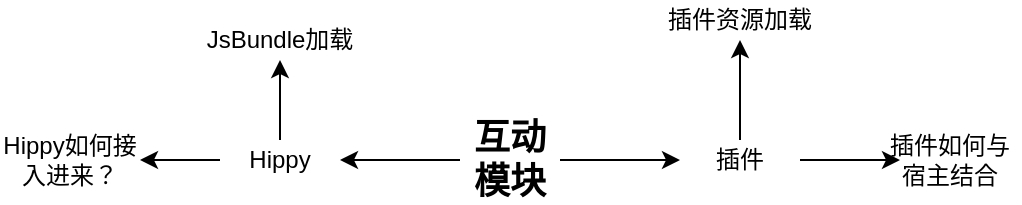 <mxfile version="14.1.7" type="github" pages="2">
  <diagram id="qC_K9gjt1gigpBQnpuNw" name="互动模块">
    <mxGraphModel dx="502" dy="258" grid="1" gridSize="10" guides="1" tooltips="1" connect="1" arrows="1" fold="1" page="1" pageScale="1" pageWidth="827" pageHeight="1169" math="0" shadow="0">
      <root>
        <mxCell id="0" />
        <mxCell id="1" parent="0" />
        <mxCell id="NYAbxYaSswCpOtI0FGMd-4" value="" style="edgeStyle=orthogonalEdgeStyle;rounded=0;orthogonalLoop=1;jettySize=auto;html=1;" edge="1" parent="1" source="NYAbxYaSswCpOtI0FGMd-2" target="NYAbxYaSswCpOtI0FGMd-3">
          <mxGeometry relative="1" as="geometry" />
        </mxCell>
        <mxCell id="NYAbxYaSswCpOtI0FGMd-6" value="" style="edgeStyle=orthogonalEdgeStyle;rounded=0;orthogonalLoop=1;jettySize=auto;html=1;" edge="1" parent="1" source="NYAbxYaSswCpOtI0FGMd-2" target="NYAbxYaSswCpOtI0FGMd-5">
          <mxGeometry relative="1" as="geometry" />
        </mxCell>
        <mxCell id="NYAbxYaSswCpOtI0FGMd-2" value="&lt;b&gt;&lt;font style=&quot;font-size: 18px&quot;&gt;互动模块&lt;/font&gt;&lt;/b&gt;" style="text;html=1;strokeColor=none;fillColor=#FFFFFF;align=center;verticalAlign=middle;whiteSpace=wrap;rounded=0;" vertex="1" parent="1">
          <mxGeometry x="380" y="370" width="50" height="20" as="geometry" />
        </mxCell>
        <mxCell id="NYAbxYaSswCpOtI0FGMd-10" value="" style="edgeStyle=orthogonalEdgeStyle;rounded=0;orthogonalLoop=1;jettySize=auto;html=1;" edge="1" parent="1" source="NYAbxYaSswCpOtI0FGMd-3" target="NYAbxYaSswCpOtI0FGMd-9">
          <mxGeometry relative="1" as="geometry" />
        </mxCell>
        <mxCell id="NYAbxYaSswCpOtI0FGMd-12" value="" style="edgeStyle=orthogonalEdgeStyle;rounded=0;orthogonalLoop=1;jettySize=auto;html=1;" edge="1" parent="1" source="NYAbxYaSswCpOtI0FGMd-3">
          <mxGeometry relative="1" as="geometry">
            <mxPoint x="600" y="380" as="targetPoint" />
          </mxGeometry>
        </mxCell>
        <mxCell id="NYAbxYaSswCpOtI0FGMd-3" value="插件" style="text;html=1;strokeColor=none;fillColor=none;align=center;verticalAlign=middle;whiteSpace=wrap;rounded=0;" vertex="1" parent="1">
          <mxGeometry x="490" y="370" width="60" height="20" as="geometry" />
        </mxCell>
        <mxCell id="NYAbxYaSswCpOtI0FGMd-16" value="" style="edgeStyle=orthogonalEdgeStyle;rounded=0;orthogonalLoop=1;jettySize=auto;html=1;" edge="1" parent="1" source="NYAbxYaSswCpOtI0FGMd-5" target="NYAbxYaSswCpOtI0FGMd-15">
          <mxGeometry relative="1" as="geometry" />
        </mxCell>
        <mxCell id="NYAbxYaSswCpOtI0FGMd-18" value="" style="edgeStyle=orthogonalEdgeStyle;rounded=0;orthogonalLoop=1;jettySize=auto;html=1;" edge="1" parent="1" source="NYAbxYaSswCpOtI0FGMd-5" target="NYAbxYaSswCpOtI0FGMd-17">
          <mxGeometry relative="1" as="geometry" />
        </mxCell>
        <mxCell id="NYAbxYaSswCpOtI0FGMd-5" value="Hippy" style="text;html=1;strokeColor=none;fillColor=none;align=center;verticalAlign=middle;whiteSpace=wrap;rounded=0;" vertex="1" parent="1">
          <mxGeometry x="260" y="370" width="60" height="20" as="geometry" />
        </mxCell>
        <mxCell id="NYAbxYaSswCpOtI0FGMd-9" value="插件资源加载" style="text;html=1;strokeColor=none;fillColor=none;align=center;verticalAlign=middle;whiteSpace=wrap;rounded=0;" vertex="1" parent="1">
          <mxGeometry x="480" y="300" width="80" height="20" as="geometry" />
        </mxCell>
        <mxCell id="NYAbxYaSswCpOtI0FGMd-11" value="插件如何与宿主结合" style="text;html=1;strokeColor=none;fillColor=none;align=center;verticalAlign=middle;whiteSpace=wrap;rounded=0;" vertex="1" parent="1">
          <mxGeometry x="590" y="370" width="70" height="20" as="geometry" />
        </mxCell>
        <mxCell id="NYAbxYaSswCpOtI0FGMd-15" value="JsBundle加载" style="text;html=1;strokeColor=none;fillColor=none;align=center;verticalAlign=middle;whiteSpace=wrap;rounded=0;" vertex="1" parent="1">
          <mxGeometry x="250" y="310" width="80" height="20" as="geometry" />
        </mxCell>
        <mxCell id="NYAbxYaSswCpOtI0FGMd-17" value="Hippy如何接入进来？" style="text;html=1;strokeColor=none;fillColor=none;align=center;verticalAlign=middle;whiteSpace=wrap;rounded=0;" vertex="1" parent="1">
          <mxGeometry x="150" y="370" width="70" height="20" as="geometry" />
        </mxCell>
      </root>
    </mxGraphModel>
  </diagram>
  <diagram id="bIzLzj-UFRNwpTFLTI3u" name="插件资源加载流程">
    <mxGraphModel dx="2068" dy="638" grid="1" gridSize="10" guides="1" tooltips="1" connect="1" arrows="1" fold="1" page="1" pageScale="1" pageWidth="827" pageHeight="1169" math="0" shadow="0">
      <root>
        <mxCell id="axepnt_GTg8Fryl20CL0-0" />
        <mxCell id="axepnt_GTg8Fryl20CL0-1" parent="axepnt_GTg8Fryl20CL0-0" />
        <mxCell id="1r_k0bCE_cAgq4FVFeth-37" style="edgeStyle=orthogonalEdgeStyle;rounded=0;orthogonalLoop=1;jettySize=auto;html=1;" edge="1" parent="axepnt_GTg8Fryl20CL0-1" source="axepnt_GTg8Fryl20CL0-13">
          <mxGeometry relative="1" as="geometry">
            <mxPoint x="490" y="480" as="targetPoint" />
          </mxGeometry>
        </mxCell>
        <mxCell id="axepnt_GTg8Fryl20CL0-13" value="RootTask" style="swimlane;fontStyle=1;align=center;verticalAlign=top;childLayout=stackLayout;horizontal=1;startSize=26;horizontalStack=0;resizeParent=1;resizeParentMax=0;resizeLast=0;collapsible=1;marginBottom=0;" parent="axepnt_GTg8Fryl20CL0-1" vertex="1">
          <mxGeometry x="450" y="390" width="80" height="30" as="geometry" />
        </mxCell>
        <mxCell id="axepnt_GTg8Fryl20CL0-15" value="" style="line;strokeWidth=1;fillColor=none;align=left;verticalAlign=middle;spacingTop=-1;spacingLeft=3;spacingRight=3;rotatable=0;labelPosition=right;points=[];portConstraint=eastwest;" parent="axepnt_GTg8Fryl20CL0-13" vertex="1">
          <mxGeometry y="26" width="80" height="4" as="geometry" />
        </mxCell>
        <mxCell id="1r_k0bCE_cAgq4FVFeth-36" style="edgeStyle=orthogonalEdgeStyle;rounded=0;orthogonalLoop=1;jettySize=auto;html=1;" edge="1" parent="axepnt_GTg8Fryl20CL0-1" source="axepnt_GTg8Fryl20CL0-17">
          <mxGeometry relative="1" as="geometry">
            <mxPoint x="75" y="480" as="targetPoint" />
          </mxGeometry>
        </mxCell>
        <mxCell id="axepnt_GTg8Fryl20CL0-17" value="ComponentPreloadTask" style="swimlane;fontStyle=1;align=center;verticalAlign=top;childLayout=stackLayout;horizontal=1;startSize=26;horizontalStack=0;resizeParent=1;resizeParentMax=0;resizeLast=0;collapsible=1;marginBottom=0;" parent="axepnt_GTg8Fryl20CL0-1" vertex="1">
          <mxGeometry y="555" width="150" height="30" as="geometry" />
        </mxCell>
        <mxCell id="axepnt_GTg8Fryl20CL0-18" value="" style="line;strokeWidth=1;fillColor=none;align=left;verticalAlign=middle;spacingTop=-1;spacingLeft=3;spacingRight=3;rotatable=0;labelPosition=right;points=[];portConstraint=eastwest;" parent="axepnt_GTg8Fryl20CL0-17" vertex="1">
          <mxGeometry y="26" width="150" height="4" as="geometry" />
        </mxCell>
        <mxCell id="1r_k0bCE_cAgq4FVFeth-33" style="edgeStyle=orthogonalEdgeStyle;rounded=0;orthogonalLoop=1;jettySize=auto;html=1;" edge="1" parent="axepnt_GTg8Fryl20CL0-1" source="axepnt_GTg8Fryl20CL0-21">
          <mxGeometry relative="1" as="geometry">
            <mxPoint x="330" y="480" as="targetPoint" />
          </mxGeometry>
        </mxCell>
        <mxCell id="axepnt_GTg8Fryl20CL0-21" value="ComponentConfig" style="swimlane;fontStyle=1;align=center;verticalAlign=top;childLayout=stackLayout;horizontal=1;startSize=26;horizontalStack=0;resizeParent=1;resizeParentMax=0;resizeLast=0;collapsible=1;marginBottom=0;" parent="axepnt_GTg8Fryl20CL0-1" vertex="1">
          <mxGeometry x="270" y="555" width="120" height="30" as="geometry" />
        </mxCell>
        <mxCell id="axepnt_GTg8Fryl20CL0-22" value="" style="line;strokeWidth=1;fillColor=none;align=left;verticalAlign=middle;spacingTop=-1;spacingLeft=3;spacingRight=3;rotatable=0;labelPosition=right;points=[];portConstraint=eastwest;" parent="axepnt_GTg8Fryl20CL0-21" vertex="1">
          <mxGeometry y="26" width="120" height="4" as="geometry" />
        </mxCell>
        <mxCell id="1r_k0bCE_cAgq4FVFeth-34" style="edgeStyle=orthogonalEdgeStyle;rounded=0;orthogonalLoop=1;jettySize=auto;html=1;" edge="1" parent="axepnt_GTg8Fryl20CL0-1" source="axepnt_GTg8Fryl20CL0-23">
          <mxGeometry relative="1" as="geometry">
            <mxPoint x="680" y="480" as="targetPoint" />
          </mxGeometry>
        </mxCell>
        <mxCell id="1r_k0bCE_cAgq4FVFeth-47" style="edgeStyle=orthogonalEdgeStyle;rounded=0;orthogonalLoop=1;jettySize=auto;html=1;" edge="1" parent="axepnt_GTg8Fryl20CL0-1" source="axepnt_GTg8Fryl20CL0-23">
          <mxGeometry relative="1" as="geometry">
            <mxPoint x="680" y="760" as="targetPoint" />
          </mxGeometry>
        </mxCell>
        <mxCell id="axepnt_GTg8Fryl20CL0-23" value="ComponentLoader" style="swimlane;fontStyle=1;align=center;verticalAlign=top;childLayout=stackLayout;horizontal=1;startSize=26;horizontalStack=0;resizeParent=1;resizeParentMax=0;resizeLast=0;collapsible=1;marginBottom=0;" parent="axepnt_GTg8Fryl20CL0-1" vertex="1">
          <mxGeometry x="620" y="555" width="120" height="30" as="geometry" />
        </mxCell>
        <mxCell id="1r_k0bCE_cAgq4FVFeth-38" style="edgeStyle=orthogonalEdgeStyle;rounded=0;orthogonalLoop=1;jettySize=auto;html=1;" edge="1" parent="axepnt_GTg8Fryl20CL0-1" source="axepnt_GTg8Fryl20CL0-25">
          <mxGeometry relative="1" as="geometry">
            <mxPoint x="900" y="480" as="targetPoint" />
          </mxGeometry>
        </mxCell>
        <mxCell id="axepnt_GTg8Fryl20CL0-25" value="DefaultConfigTask" style="swimlane;fontStyle=1;align=center;verticalAlign=top;childLayout=stackLayout;horizontal=1;startSize=26;horizontalStack=0;resizeParent=1;resizeParentMax=0;resizeLast=0;collapsible=1;marginBottom=0;" parent="axepnt_GTg8Fryl20CL0-1" vertex="1">
          <mxGeometry x="840" y="555" width="120" height="30" as="geometry" />
        </mxCell>
        <mxCell id="axepnt_GTg8Fryl20CL0-26" value="" style="line;strokeWidth=1;fillColor=none;align=left;verticalAlign=middle;spacingTop=-1;spacingLeft=3;spacingRight=3;rotatable=0;labelPosition=right;points=[];portConstraint=eastwest;" parent="axepnt_GTg8Fryl20CL0-25" vertex="1">
          <mxGeometry y="26" width="120" height="4" as="geometry" />
        </mxCell>
        <mxCell id="1r_k0bCE_cAgq4FVFeth-0" style="edgeStyle=orthogonalEdgeStyle;rounded=0;orthogonalLoop=1;jettySize=auto;html=1;entryX=0.5;entryY=1;entryDx=0;entryDy=0;" edge="1" parent="axepnt_GTg8Fryl20CL0-1" source="axepnt_GTg8Fryl20CL0-27" target="axepnt_GTg8Fryl20CL0-21">
          <mxGeometry relative="1" as="geometry" />
        </mxCell>
        <mxCell id="axepnt_GTg8Fryl20CL0-27" value="ComponentConfigFetchTask" style="swimlane;fontStyle=1;align=center;verticalAlign=top;childLayout=stackLayout;horizontal=1;startSize=30;horizontalStack=0;resizeParent=1;resizeParentMax=0;resizeLast=0;collapsible=1;marginBottom=0;" parent="axepnt_GTg8Fryl20CL0-1" vertex="1">
          <mxGeometry x="155.5" y="660" width="170" height="34" as="geometry" />
        </mxCell>
        <mxCell id="axepnt_GTg8Fryl20CL0-28" value="" style="line;strokeWidth=1;fillColor=none;align=left;verticalAlign=middle;spacingTop=-1;spacingLeft=3;spacingRight=3;rotatable=0;labelPosition=right;points=[];portConstraint=eastwest;" parent="axepnt_GTg8Fryl20CL0-27" vertex="1">
          <mxGeometry y="30" width="170" height="4" as="geometry" />
        </mxCell>
        <mxCell id="1r_k0bCE_cAgq4FVFeth-1" style="edgeStyle=orthogonalEdgeStyle;rounded=0;orthogonalLoop=1;jettySize=auto;html=1;entryX=0.5;entryY=1;entryDx=0;entryDy=0;" edge="1" parent="axepnt_GTg8Fryl20CL0-1" source="axepnt_GTg8Fryl20CL0-29" target="axepnt_GTg8Fryl20CL0-21">
          <mxGeometry relative="1" as="geometry" />
        </mxCell>
        <mxCell id="axepnt_GTg8Fryl20CL0-29" value="ComponentConfigEngine" style="swimlane;fontStyle=1;align=center;verticalAlign=top;childLayout=stackLayout;horizontal=1;startSize=30;horizontalStack=0;resizeParent=1;resizeParentMax=0;resizeLast=0;collapsible=1;marginBottom=0;" parent="axepnt_GTg8Fryl20CL0-1" vertex="1">
          <mxGeometry x="340" y="660" width="155.5" height="34" as="geometry" />
        </mxCell>
        <mxCell id="axepnt_GTg8Fryl20CL0-30" value="" style="line;strokeWidth=1;fillColor=none;align=left;verticalAlign=middle;spacingTop=-1;spacingLeft=3;spacingRight=3;rotatable=0;labelPosition=right;points=[];portConstraint=eastwest;" parent="axepnt_GTg8Fryl20CL0-29" vertex="1">
          <mxGeometry y="30" width="155.5" height="4" as="geometry" />
        </mxCell>
        <mxCell id="1r_k0bCE_cAgq4FVFeth-32" value="" style="endArrow=none;html=1;" edge="1" parent="axepnt_GTg8Fryl20CL0-1">
          <mxGeometry width="50" height="50" relative="1" as="geometry">
            <mxPoint x="70" y="480" as="sourcePoint" />
            <mxPoint x="910" y="480" as="targetPoint" />
          </mxGeometry>
        </mxCell>
        <mxCell id="1r_k0bCE_cAgq4FVFeth-39" value="" style="endArrow=none;html=1;" edge="1" parent="axepnt_GTg8Fryl20CL0-1">
          <mxGeometry width="50" height="50" relative="1" as="geometry">
            <mxPoint x="450" y="760" as="sourcePoint" />
            <mxPoint x="930" y="760" as="targetPoint" />
          </mxGeometry>
        </mxCell>
        <mxCell id="1r_k0bCE_cAgq4FVFeth-51" style="edgeStyle=orthogonalEdgeStyle;rounded=0;orthogonalLoop=1;jettySize=auto;html=1;" edge="1" parent="axepnt_GTg8Fryl20CL0-1" source="1r_k0bCE_cAgq4FVFeth-40">
          <mxGeometry relative="1" as="geometry">
            <mxPoint x="455" y="760" as="targetPoint" />
          </mxGeometry>
        </mxCell>
        <mxCell id="1r_k0bCE_cAgq4FVFeth-40" value="ComponentLoadTask" style="swimlane;fontStyle=1;align=center;verticalAlign=top;childLayout=stackLayout;horizontal=1;startSize=26;horizontalStack=0;resizeParent=1;resizeParentMax=0;resizeLast=0;collapsible=1;marginBottom=0;" vertex="1" parent="axepnt_GTg8Fryl20CL0-1">
          <mxGeometry x="390" y="840" width="130" height="30" as="geometry" />
        </mxCell>
        <mxCell id="1r_k0bCE_cAgq4FVFeth-41" value="" style="line;strokeWidth=1;fillColor=none;align=left;verticalAlign=middle;spacingTop=-1;spacingLeft=3;spacingRight=3;rotatable=0;labelPosition=right;points=[];portConstraint=eastwest;" vertex="1" parent="1r_k0bCE_cAgq4FVFeth-40">
          <mxGeometry y="26" width="130" height="4" as="geometry" />
        </mxCell>
        <mxCell id="1r_k0bCE_cAgq4FVFeth-48" style="edgeStyle=orthogonalEdgeStyle;rounded=0;orthogonalLoop=1;jettySize=auto;html=1;" edge="1" parent="axepnt_GTg8Fryl20CL0-1" source="1r_k0bCE_cAgq4FVFeth-42">
          <mxGeometry relative="1" as="geometry">
            <mxPoint x="610" y="760" as="targetPoint" />
          </mxGeometry>
        </mxCell>
        <mxCell id="1r_k0bCE_cAgq4FVFeth-63" style="edgeStyle=orthogonalEdgeStyle;rounded=0;orthogonalLoop=1;jettySize=auto;html=1;" edge="1" parent="axepnt_GTg8Fryl20CL0-1" source="1r_k0bCE_cAgq4FVFeth-42">
          <mxGeometry relative="1" as="geometry">
            <mxPoint x="610" y="940" as="targetPoint" />
          </mxGeometry>
        </mxCell>
        <mxCell id="1r_k0bCE_cAgq4FVFeth-42" value="ComponentUpdateTask" style="swimlane;fontStyle=1;align=center;verticalAlign=top;childLayout=stackLayout;horizontal=1;startSize=26;horizontalStack=0;resizeParent=1;resizeParentMax=0;resizeLast=0;collapsible=1;marginBottom=0;" vertex="1" parent="axepnt_GTg8Fryl20CL0-1">
          <mxGeometry x="540" y="840" width="140" height="30" as="geometry" />
        </mxCell>
        <mxCell id="1r_k0bCE_cAgq4FVFeth-43" value="" style="line;strokeWidth=1;fillColor=none;align=left;verticalAlign=middle;spacingTop=-1;spacingLeft=3;spacingRight=3;rotatable=0;labelPosition=right;points=[];portConstraint=eastwest;" vertex="1" parent="1r_k0bCE_cAgq4FVFeth-42">
          <mxGeometry y="26" width="140" height="4" as="geometry" />
        </mxCell>
        <mxCell id="1r_k0bCE_cAgq4FVFeth-49" style="edgeStyle=orthogonalEdgeStyle;rounded=0;orthogonalLoop=1;jettySize=auto;html=1;" edge="1" parent="axepnt_GTg8Fryl20CL0-1" source="1r_k0bCE_cAgq4FVFeth-44">
          <mxGeometry relative="1" as="geometry">
            <mxPoint x="775" y="760" as="targetPoint" />
          </mxGeometry>
        </mxCell>
        <mxCell id="1r_k0bCE_cAgq4FVFeth-44" value="ComponentRemoveTask" style="swimlane;fontStyle=1;align=center;verticalAlign=top;childLayout=stackLayout;horizontal=1;startSize=20;horizontalStack=0;resizeParent=1;resizeParentMax=0;resizeLast=0;collapsible=1;marginBottom=0;" vertex="1" parent="axepnt_GTg8Fryl20CL0-1">
          <mxGeometry x="700" y="840" width="150" height="30" as="geometry" />
        </mxCell>
        <mxCell id="1r_k0bCE_cAgq4FVFeth-50" style="edgeStyle=orthogonalEdgeStyle;rounded=0;orthogonalLoop=1;jettySize=auto;html=1;" edge="1" parent="axepnt_GTg8Fryl20CL0-1" source="1r_k0bCE_cAgq4FVFeth-45">
          <mxGeometry relative="1" as="geometry">
            <mxPoint x="930" y="760" as="targetPoint" />
          </mxGeometry>
        </mxCell>
        <mxCell id="1r_k0bCE_cAgq4FVFeth-45" value="SaveConfigTask" style="swimlane;fontStyle=1;align=center;verticalAlign=top;childLayout=stackLayout;horizontal=1;startSize=26;horizontalStack=0;resizeParent=1;resizeParentMax=0;resizeLast=0;collapsible=1;marginBottom=0;" vertex="1" parent="axepnt_GTg8Fryl20CL0-1">
          <mxGeometry x="870" y="840" width="120" height="30" as="geometry" />
        </mxCell>
        <mxCell id="1r_k0bCE_cAgq4FVFeth-46" value="" style="line;strokeWidth=1;fillColor=none;align=left;verticalAlign=middle;spacingTop=-1;spacingLeft=3;spacingRight=3;rotatable=0;labelPosition=right;points=[];portConstraint=eastwest;" vertex="1" parent="1r_k0bCE_cAgq4FVFeth-45">
          <mxGeometry y="26" width="120" height="4" as="geometry" />
        </mxCell>
        <mxCell id="1r_k0bCE_cAgq4FVFeth-60" style="edgeStyle=orthogonalEdgeStyle;rounded=0;orthogonalLoop=1;jettySize=auto;html=1;" edge="1" parent="axepnt_GTg8Fryl20CL0-1" source="1r_k0bCE_cAgq4FVFeth-54">
          <mxGeometry relative="1" as="geometry">
            <mxPoint x="440" y="940" as="targetPoint" />
          </mxGeometry>
        </mxCell>
        <mxCell id="1r_k0bCE_cAgq4FVFeth-54" value="ComponentSaveTask" style="swimlane;fontStyle=1;align=center;verticalAlign=top;childLayout=stackLayout;horizontal=1;startSize=26;horizontalStack=0;resizeParent=1;resizeParentMax=0;resizeLast=0;collapsible=1;marginBottom=0;" vertex="1" parent="axepnt_GTg8Fryl20CL0-1">
          <mxGeometry x="370" y="1010" width="140" height="30" as="geometry" />
        </mxCell>
        <mxCell id="1r_k0bCE_cAgq4FVFeth-55" value="" style="line;strokeWidth=1;fillColor=none;align=left;verticalAlign=middle;spacingTop=-1;spacingLeft=3;spacingRight=3;rotatable=0;labelPosition=right;points=[];portConstraint=eastwest;" vertex="1" parent="1r_k0bCE_cAgq4FVFeth-54">
          <mxGeometry y="26" width="140" height="4" as="geometry" />
        </mxCell>
        <mxCell id="1r_k0bCE_cAgq4FVFeth-61" style="edgeStyle=orthogonalEdgeStyle;rounded=0;orthogonalLoop=1;jettySize=auto;html=1;" edge="1" parent="axepnt_GTg8Fryl20CL0-1" source="1r_k0bCE_cAgq4FVFeth-56">
          <mxGeometry relative="1" as="geometry">
            <mxPoint x="605" y="940" as="targetPoint" />
          </mxGeometry>
        </mxCell>
        <mxCell id="1r_k0bCE_cAgq4FVFeth-56" value="ComponentExtraTask" style="swimlane;fontStyle=1;align=center;verticalAlign=top;childLayout=stackLayout;horizontal=1;startSize=26;horizontalStack=0;resizeParent=1;resizeParentMax=0;resizeLast=0;collapsible=1;marginBottom=0;" vertex="1" parent="axepnt_GTg8Fryl20CL0-1">
          <mxGeometry x="530" y="1010" width="150" height="30" as="geometry" />
        </mxCell>
        <mxCell id="1r_k0bCE_cAgq4FVFeth-62" style="edgeStyle=orthogonalEdgeStyle;rounded=0;orthogonalLoop=1;jettySize=auto;html=1;" edge="1" parent="axepnt_GTg8Fryl20CL0-1" source="1r_k0bCE_cAgq4FVFeth-57">
          <mxGeometry relative="1" as="geometry">
            <mxPoint x="765" y="940" as="targetPoint" />
          </mxGeometry>
        </mxCell>
        <mxCell id="1r_k0bCE_cAgq4FVFeth-57" value="ComponentCopyTask" style="swimlane;fontStyle=1;align=center;verticalAlign=top;childLayout=stackLayout;horizontal=1;startSize=26;horizontalStack=0;resizeParent=1;resizeParentMax=0;resizeLast=0;collapsible=1;marginBottom=0;" vertex="1" parent="axepnt_GTg8Fryl20CL0-1">
          <mxGeometry x="700" y="1010" width="130" height="30" as="geometry" />
        </mxCell>
        <mxCell id="1r_k0bCE_cAgq4FVFeth-58" value="" style="line;strokeWidth=1;fillColor=none;align=left;verticalAlign=middle;spacingTop=-1;spacingLeft=3;spacingRight=3;rotatable=0;labelPosition=right;points=[];portConstraint=eastwest;" vertex="1" parent="1r_k0bCE_cAgq4FVFeth-57">
          <mxGeometry y="26" width="130" height="4" as="geometry" />
        </mxCell>
        <mxCell id="1r_k0bCE_cAgq4FVFeth-59" value="" style="endArrow=none;html=1;" edge="1" parent="axepnt_GTg8Fryl20CL0-1">
          <mxGeometry width="50" height="50" relative="1" as="geometry">
            <mxPoint x="430" y="940" as="sourcePoint" />
            <mxPoint x="770" y="940" as="targetPoint" />
          </mxGeometry>
        </mxCell>
        <mxCell id="1r_k0bCE_cAgq4FVFeth-64" value="&lt;br&gt;预加载：" style="text;html=1;strokeColor=none;fillColor=none;spacing=5;spacingTop=-20;whiteSpace=wrap;overflow=hidden;rounded=0;" vertex="1" parent="axepnt_GTg8Fryl20CL0-1">
          <mxGeometry x="50" y="530" width="60" height="20" as="geometry" />
        </mxCell>
        <mxCell id="1r_k0bCE_cAgq4FVFeth-65" value="&lt;br&gt;http加载配置：" style="text;html=1;strokeColor=none;fillColor=none;spacing=5;spacingTop=-20;whiteSpace=wrap;overflow=hidden;rounded=0;" vertex="1" parent="axepnt_GTg8Fryl20CL0-1">
          <mxGeometry x="200" y="637" width="90" height="23" as="geometry" />
        </mxCell>
        <mxCell id="1r_k0bCE_cAgq4FVFeth-66" value="&lt;br&gt;WNS加载配置：" style="text;html=1;strokeColor=none;fillColor=none;spacing=5;spacingTop=-20;whiteSpace=wrap;overflow=hidden;rounded=0;" vertex="1" parent="axepnt_GTg8Fryl20CL0-1">
          <mxGeometry x="370" y="637" width="100" height="20" as="geometry" />
        </mxCell>
        <mxCell id="1r_k0bCE_cAgq4FVFeth-70" value="ITask&lt;T&gt;" style="swimlane;fontStyle=1;align=center;verticalAlign=top;childLayout=stackLayout;horizontal=1;startSize=26;horizontalStack=0;resizeParent=1;resizeParentMax=0;resizeLast=0;collapsible=1;marginBottom=0;" vertex="1" parent="axepnt_GTg8Fryl20CL0-1">
          <mxGeometry x="410" y="220" width="160" height="100" as="geometry" />
        </mxCell>
        <mxCell id="1r_k0bCE_cAgq4FVFeth-72" value="" style="line;strokeWidth=1;fillColor=none;align=left;verticalAlign=middle;spacingTop=-1;spacingLeft=3;spacingRight=3;rotatable=0;labelPosition=right;points=[];portConstraint=eastwest;" vertex="1" parent="1r_k0bCE_cAgq4FVFeth-70">
          <mxGeometry y="26" width="160" height="8" as="geometry" />
        </mxCell>
        <mxCell id="1r_k0bCE_cAgq4FVFeth-73" value="+ execute(T)&#xa;+ setParentTask(ITask)&#xa;+ onSubTaskSuceess(ITask)&#xa;+ onSubTaskFail(ITask)&#xa;" style="text;strokeColor=none;fillColor=none;align=left;verticalAlign=top;spacingLeft=4;spacingRight=4;overflow=hidden;rotatable=0;points=[[0,0.5],[1,0.5]];portConstraint=eastwest;" vertex="1" parent="1r_k0bCE_cAgq4FVFeth-70">
          <mxGeometry y="34" width="160" height="66" as="geometry" />
        </mxCell>
        <mxCell id="1r_k0bCE_cAgq4FVFeth-74" value="Extends" style="endArrow=block;endSize=16;endFill=0;html=1;" edge="1" parent="axepnt_GTg8Fryl20CL0-1" target="1r_k0bCE_cAgq4FVFeth-73">
          <mxGeometry width="160" relative="1" as="geometry">
            <mxPoint x="489.5" y="390" as="sourcePoint" />
            <mxPoint x="489.5" y="330" as="targetPoint" />
          </mxGeometry>
        </mxCell>
        <mxCell id="1r_k0bCE_cAgq4FVFeth-75" value="&lt;br&gt;下载插件组件" style="text;html=1;strokeColor=none;fillColor=none;spacing=5;spacingTop=-20;whiteSpace=wrap;overflow=hidden;rounded=0;" vertex="1" parent="axepnt_GTg8Fryl20CL0-1">
          <mxGeometry x="414" y="820" width="86" height="20" as="geometry" />
        </mxCell>
        <mxCell id="1r_k0bCE_cAgq4FVFeth-81" style="edgeStyle=orthogonalEdgeStyle;rounded=0;orthogonalLoop=1;jettySize=auto;html=1;entryX=0.486;entryY=0.735;entryDx=0;entryDy=0;entryPerimeter=0;" edge="1" parent="axepnt_GTg8Fryl20CL0-1" source="1r_k0bCE_cAgq4FVFeth-80" target="1r_k0bCE_cAgq4FVFeth-54">
          <mxGeometry relative="1" as="geometry" />
        </mxCell>
        <mxCell id="1r_k0bCE_cAgq4FVFeth-80" value="&lt;br&gt;从下载的地址（&lt;span style=&quot;font-size: 10.5pt ; color: rgb(169 , 183 , 198) ; background: rgb(43 , 43 , 43) ; letter-spacing: 0pt ; vertical-align: baseline&quot;&gt;Environment.&lt;/span&gt;&lt;span style=&quot;font-size: 10.5pt ; font-style: italic ; color: rgb(169 , 183 , 198) ; background: rgb(43 , 43 , 43) ; letter-spacing: 0pt ; vertical-align: baseline&quot;&gt;getExternalStorageDirectory&lt;/span&gt;&lt;span style=&quot;font-size: 10.5pt ; color: rgb(169 , 183 , 198) ; background: rgb(43 , 43 , 43) ; letter-spacing: 0pt ; vertical-align: baseline&quot;&gt;().getPath()&lt;/span&gt;&lt;br&gt;&lt;div&gt;&lt;div class=&quot;document&quot;&gt;&lt;p class=&quot;paragraph text-align-type-left pap-line-1.3 pap-line-rule-auto pap-spacing-before-3pt pap-spacing-after-3pt&quot; style=&quot;line-height: 130% ; margin-top: 4px ; margin-bottom: 4px&quot;&gt;&lt;span style=&quot;font-size: 11pt ; font-family: , &amp;#34;helvetica neue&amp;#34; , &amp;#34;helvetica&amp;#34; , &amp;#34;pingfang sc&amp;#34; , &amp;#34;microsoft yahei&amp;#34; , &amp;#34;source han sans sc&amp;#34; , &amp;#34;noto sans cjk sc&amp;#34; , &amp;#34;wenquanyi micro hei&amp;#34; , sans-serif ; color: rgb(51 , 51 , 51) ; background: transparent ; letter-spacing: 0pt ; vertical-align: baseline&quot;&gt;&lt;/span&gt;&lt;/p&gt;&lt;/div&gt;&lt;/div&gt;&lt;span style=&quot;background-color: transparent ; color: rgb(51 , 51 , 51) ; font-family: , &amp;#34;helvetica neue&amp;#34; , &amp;#34;helvetica&amp;#34; , &amp;#34;pingfang sc&amp;#34; , &amp;#34;microsoft yahei&amp;#34; , &amp;#34;source han sans sc&amp;#34; , &amp;#34;noto sans cjk sc&amp;#34; , &amp;#34;wenquanyi micro hei&amp;#34; , sans-serif ; font-size: 11pt ; letter-spacing: 0pt&quot;&gt;/storage/emulated/0/wesee_interaction_sdk/interaction_demo_temp//v10/libflexbox.so.gz&lt;/span&gt;）保存到另一个地址（&lt;div&gt;&lt;div class=&quot;document&quot;&gt;&lt;p class=&quot;paragraph text-align-type-left pap-line-1.3 pap-line-rule-auto pap-spacing-before-3pt pap-spacing-after-3pt&quot; style=&quot;line-height: 130% ; margin-top: 4px ; margin-bottom: 4px&quot;&gt;&lt;span style=&quot;font-size: 10.5pt ; font-family: &amp;#34;menlo&amp;#34; , , &amp;#34;helvetica neue&amp;#34; , &amp;#34;helvetica&amp;#34; , &amp;#34;pingfang sc&amp;#34; , &amp;#34;microsoft yahei&amp;#34; , &amp;#34;source han sans sc&amp;#34; , &amp;#34;noto sans cjk sc&amp;#34; , &amp;#34;wenquanyi micro hei&amp;#34; , sans-serif ; color: rgb(169 , 183 , 198) ; background: rgb(43 , 43 , 43) ; letter-spacing: 0pt ; vertical-align: baseline&quot;&gt;ApplicationHolder.&lt;/span&gt;&lt;span style=&quot;font-size: 10.5pt ; font-family: &amp;#34;menlo&amp;#34; , , &amp;#34;helvetica neue&amp;#34; , &amp;#34;helvetica&amp;#34; , &amp;#34;pingfang sc&amp;#34; , &amp;#34;microsoft yahei&amp;#34; , &amp;#34;source han sans sc&amp;#34; , &amp;#34;noto sans cjk sc&amp;#34; , &amp;#34;wenquanyi micro hei&amp;#34; , sans-serif ; font-style: italic ; color: rgb(169 , 183 , 198) ; background: rgb(43 , 43 , 43) ; letter-spacing: 0pt ; vertical-align: baseline&quot;&gt;getApplication&lt;/span&gt;&lt;span style=&quot;font-size: 10.5pt ; font-family: &amp;#34;menlo&amp;#34; , , &amp;#34;helvetica neue&amp;#34; , &amp;#34;helvetica&amp;#34; , &amp;#34;pingfang sc&amp;#34; , &amp;#34;microsoft yahei&amp;#34; , &amp;#34;source han sans sc&amp;#34; , &amp;#34;noto sans cjk sc&amp;#34; , &amp;#34;wenquanyi micro hei&amp;#34; , sans-serif ; color: rgb(169 , 183 , 198) ; background: rgb(43 , 43 , 43) ; letter-spacing: 0pt ; vertical-align: baseline&quot;&gt;().getFilesDir().getAbsolutePath()&lt;/span&gt;&lt;/p&gt;&lt;p class=&quot;paragraph text-align-type-left pap-line-1.3 pap-line-rule-auto pap-spacing-before-3pt pap-spacing-after-3pt&quot; style=&quot;line-height: 130% ; margin-top: 4px ; margin-bottom: 4px&quot;&gt;&lt;/p&gt;&lt;div&gt;&lt;div class=&quot;document&quot;&gt;&lt;p class=&quot;paragraph text-align-type-left pap-line-1.3 pap-line-rule-auto pap-spacing-before-3pt pap-spacing-after-3pt&quot; style=&quot;line-height: 130% ; margin-top: 4px ; margin-bottom: 4px&quot;&gt;&lt;span style=&quot;font-size: 11pt ; font-family: , &amp;#34;helvetica neue&amp;#34; , &amp;#34;helvetica&amp;#34; , &amp;#34;pingfang sc&amp;#34; , &amp;#34;microsoft yahei&amp;#34; , &amp;#34;source han sans sc&amp;#34; , &amp;#34;noto sans cjk sc&amp;#34; , &amp;#34;wenquanyi micro hei&amp;#34; , sans-serif ; color: rgb(51 , 51 , 51) ; background: transparent ; letter-spacing: 0pt ; vertical-align: baseline&quot;&gt;/data/user/0/com.tencent.weishi/files/interaction_sdk_tmp/libflexbox.so.gz&lt;/span&gt;&lt;/p&gt;&lt;/div&gt;&lt;/div&gt;&lt;/div&gt;&lt;/div&gt;）" style="text;html=1;strokeColor=none;fillColor=none;spacing=5;spacingTop=-20;whiteSpace=wrap;overflow=hidden;rounded=0;" vertex="1" parent="axepnt_GTg8Fryl20CL0-1">
          <mxGeometry x="-190" y="1080" width="590" height="120" as="geometry" />
        </mxCell>
        <mxCell id="1r_k0bCE_cAgq4FVFeth-82" value="&lt;br&gt;解压" style="text;html=1;strokeColor=none;fillColor=none;spacing=5;spacingTop=-20;whiteSpace=wrap;overflow=hidden;rounded=0;" vertex="1" parent="axepnt_GTg8Fryl20CL0-1">
          <mxGeometry x="567" y="990" width="86" height="20" as="geometry" />
        </mxCell>
        <mxCell id="1r_k0bCE_cAgq4FVFeth-83" value="&lt;br&gt;复制" style="text;html=1;strokeColor=none;fillColor=none;spacing=5;spacingTop=-20;whiteSpace=wrap;overflow=hidden;rounded=0;" vertex="1" parent="axepnt_GTg8Fryl20CL0-1">
          <mxGeometry x="732" y="990" width="86" height="20" as="geometry" />
        </mxCell>
        <mxCell id="ai9LUAiwyGg_ZJgjvXbP-2" value="&lt;br&gt;使用树形结构前序遍历方式执行" style="text;html=1;strokeColor=none;fillColor=none;spacing=5;spacingTop=-20;whiteSpace=wrap;overflow=hidden;rounded=0;" vertex="1" parent="axepnt_GTg8Fryl20CL0-1">
          <mxGeometry x="400" y="430" width="180" height="20" as="geometry" />
        </mxCell>
      </root>
    </mxGraphModel>
  </diagram>
</mxfile>
